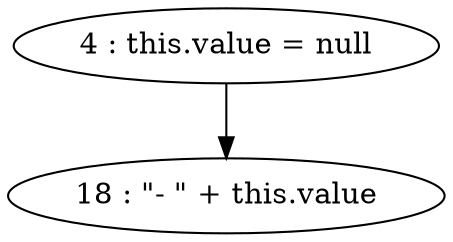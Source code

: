 digraph G {
"4 : this.value = null"
"4 : this.value = null" -> "18 : \"- \" + this.value"
"18 : \"- \" + this.value"
}